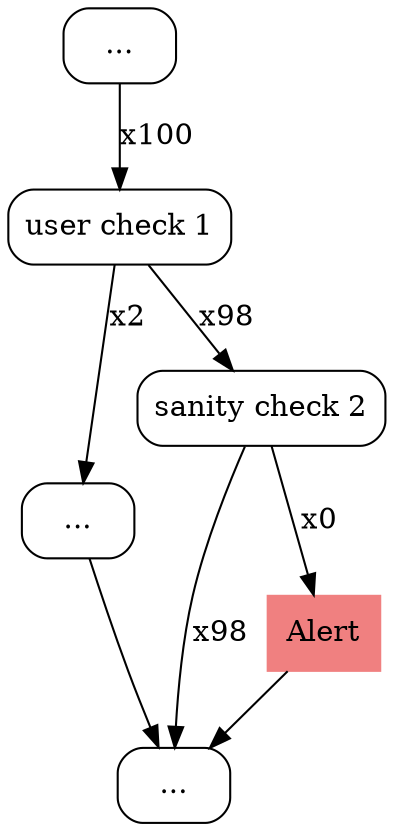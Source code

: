 digraph dominator {
  node [shape = box, style = rounded];
  n0 [label = "..."];
  n1 [label = "..."];
  n2 [label = "..."];
  uc1 [label = "user check 1"];
  sc2 [label = "sanity check 2"];
  alert2 [label = "Alert", style = filled, color = lightcoral];

  n0 -> uc1 [label = "x100"];
  uc1 -> sc2 [label = "x98"];
  uc1 -> n1 [label = "x2"];
  sc2 -> n2 [label = "x98"];
  sc2 -> alert2 [label = "x0"];
  alert2 -> n2;
  n1 -> n2;
}